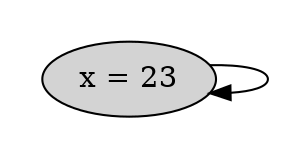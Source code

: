 strict digraph DiskGraph {
nodesep=0.35;
subgraph cluster_graph {
color="white";
-5664843355636500517 [label="x = 23",style = filled]
-5664843355636500517 -> -5664843355636500517 [label="",color="black",fontcolor="black"];
{rank = same; -5664843355636500517;}
}
}